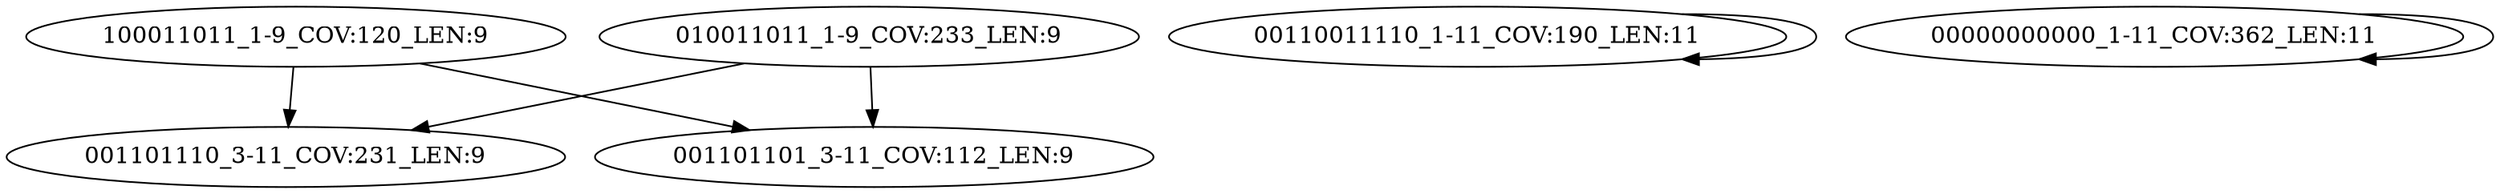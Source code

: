 digraph G {
    "100011011_1-9_COV:120_LEN:9" -> "001101110_3-11_COV:231_LEN:9";
    "100011011_1-9_COV:120_LEN:9" -> "001101101_3-11_COV:112_LEN:9";
    "00110011110_1-11_COV:190_LEN:11" -> "00110011110_1-11_COV:190_LEN:11";
    "00000000000_1-11_COV:362_LEN:11" -> "00000000000_1-11_COV:362_LEN:11";
    "010011011_1-9_COV:233_LEN:9" -> "001101110_3-11_COV:231_LEN:9";
    "010011011_1-9_COV:233_LEN:9" -> "001101101_3-11_COV:112_LEN:9";
}
